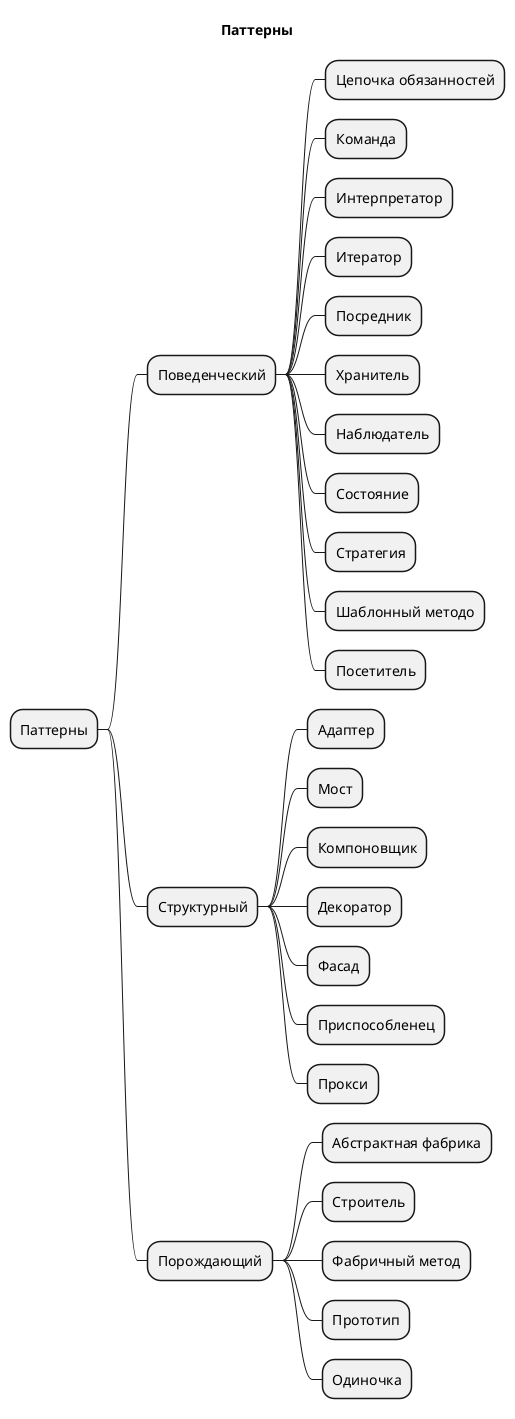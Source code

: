 @startmindmap
title Паттерны

* Паттерны

** Поведенческий
*** Цепочка обязанностей
*** Команда
*** Интерпретатор
*** Итератор
*** Посредник
*** Хранитель
*** Наблюдатель
*** Состояние
*** Стратегия
*** Шаблонный методо
*** Посетитель

** Структурный
*** Адаптер
*** Мост
*** Компоновщик
*** Декоратор
*** Фасад
*** Приспособленец
*** Прокси

** Порождающий
*** Абстрактная фабрика
*** Строитель
*** Фабричный метод
*** Прототип
*** Одиночка
@endmindmap

